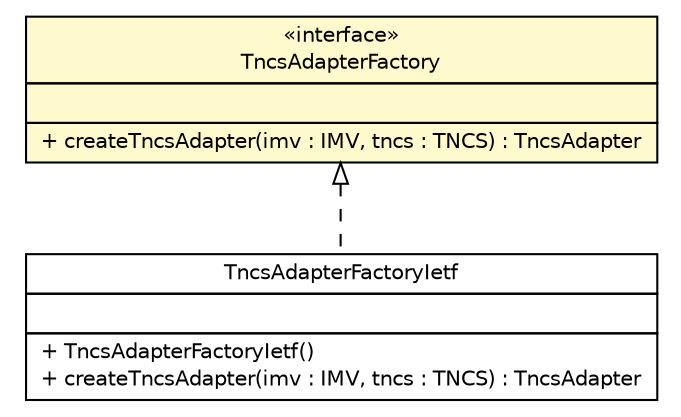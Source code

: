 #!/usr/local/bin/dot
#
# Class diagram 
# Generated by UMLGraph version R5_6 (http://www.umlgraph.org/)
#

digraph G {
	edge [fontname="Helvetica",fontsize=10,labelfontname="Helvetica",labelfontsize=10];
	node [fontname="Helvetica",fontsize=10,shape=plaintext];
	nodesep=0.25;
	ranksep=0.5;
	// de.hsbremen.tc.tnc.im.adapter.tnccs.TncsAdapterFactoryIetf
	c6652 [label=<<table title="de.hsbremen.tc.tnc.im.adapter.tnccs.TncsAdapterFactoryIetf" border="0" cellborder="1" cellspacing="0" cellpadding="2" port="p" href="./TncsAdapterFactoryIetf.html">
		<tr><td><table border="0" cellspacing="0" cellpadding="1">
<tr><td align="center" balign="center"> TncsAdapterFactoryIetf </td></tr>
		</table></td></tr>
		<tr><td><table border="0" cellspacing="0" cellpadding="1">
<tr><td align="left" balign="left">  </td></tr>
		</table></td></tr>
		<tr><td><table border="0" cellspacing="0" cellpadding="1">
<tr><td align="left" balign="left"> + TncsAdapterFactoryIetf() </td></tr>
<tr><td align="left" balign="left"> + createTncsAdapter(imv : IMV, tncs : TNCS) : TncsAdapter </td></tr>
		</table></td></tr>
		</table>>, URL="./TncsAdapterFactoryIetf.html", fontname="Helvetica", fontcolor="black", fontsize=10.0];
	// de.hsbremen.tc.tnc.im.adapter.tnccs.TncsAdapterFactory
	c6654 [label=<<table title="de.hsbremen.tc.tnc.im.adapter.tnccs.TncsAdapterFactory" border="0" cellborder="1" cellspacing="0" cellpadding="2" port="p" bgcolor="lemonChiffon" href="./TncsAdapterFactory.html">
		<tr><td><table border="0" cellspacing="0" cellpadding="1">
<tr><td align="center" balign="center"> &#171;interface&#187; </td></tr>
<tr><td align="center" balign="center"> TncsAdapterFactory </td></tr>
		</table></td></tr>
		<tr><td><table border="0" cellspacing="0" cellpadding="1">
<tr><td align="left" balign="left">  </td></tr>
		</table></td></tr>
		<tr><td><table border="0" cellspacing="0" cellpadding="1">
<tr><td align="left" balign="left"> + createTncsAdapter(imv : IMV, tncs : TNCS) : TncsAdapter </td></tr>
		</table></td></tr>
		</table>>, URL="./TncsAdapterFactory.html", fontname="Helvetica", fontcolor="black", fontsize=10.0];
	//de.hsbremen.tc.tnc.im.adapter.tnccs.TncsAdapterFactoryIetf implements de.hsbremen.tc.tnc.im.adapter.tnccs.TncsAdapterFactory
	c6654:p -> c6652:p [dir=back,arrowtail=empty,style=dashed];
}

